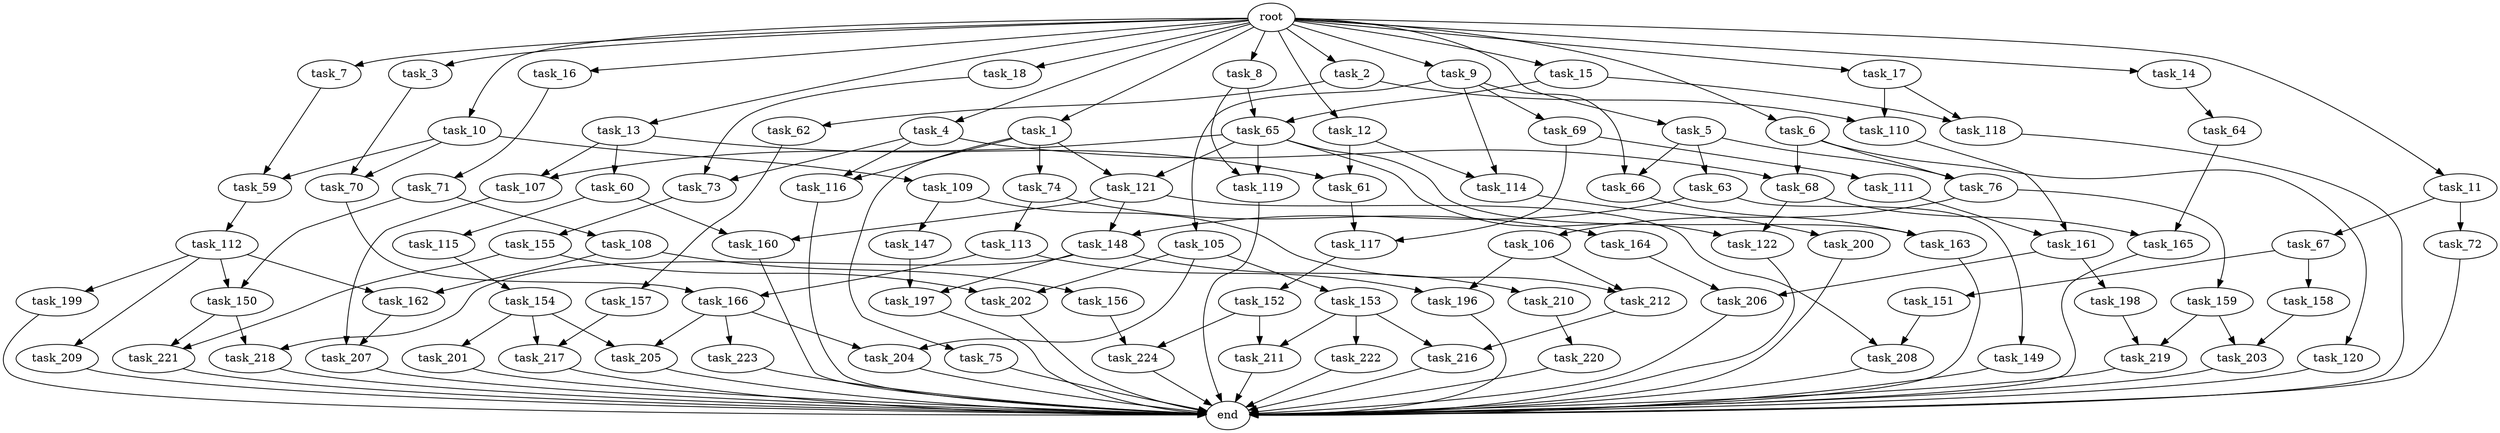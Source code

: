 digraph G {
  task_116 [size="858993459200.000000"];
  task_105 [size="549755813888.000000"];
  task_163 [size="214748364800.000000"];
  task_15 [size="1024.000000"];
  task_212 [size="386547056640.000000"];
  task_207 [size="1005022347264.000000"];
  task_153 [size="214748364800.000000"];
  end [size="0.000000"];
  task_7 [size="1024.000000"];
  task_119 [size="627065225216.000000"];
  task_220 [size="77309411328.000000"];
  task_166 [size="1245540515840.000000"];
  task_75 [size="309237645312.000000"];
  task_154 [size="137438953472.000000"];
  task_106 [size="214748364800.000000"];
  task_204 [size="635655159808.000000"];
  task_117 [size="730144440320.000000"];
  task_155 [size="137438953472.000000"];
  task_9 [size="1024.000000"];
  task_196 [size="858993459200.000000"];
  task_211 [size="773094113280.000000"];
  task_216 [size="936302870528.000000"];
  task_112 [size="77309411328.000000"];
  task_147 [size="77309411328.000000"];
  task_59 [size="833223655424.000000"];
  task_121 [size="386547056640.000000"];
  task_164 [size="77309411328.000000"];
  task_217 [size="1168231104512.000000"];
  task_202 [size="910533066752.000000"];
  task_73 [size="970662608896.000000"];
  task_64 [size="858993459200.000000"];
  task_198 [size="77309411328.000000"];
  task_65 [size="687194767360.000000"];
  task_150 [size="858993459200.000000"];
  task_18 [size="1024.000000"];
  task_159 [size="214748364800.000000"];
  task_63 [size="309237645312.000000"];
  task_68 [size="764504178688.000000"];
  task_115 [size="214748364800.000000"];
  task_206 [size="498216206336.000000"];
  task_160 [size="764504178688.000000"];
  task_61 [size="1099511627776.000000"];
  task_197 [size="773094113280.000000"];
  task_11 [size="1024.000000"];
  task_1 [size="1024.000000"];
  task_5 [size="1024.000000"];
  task_157 [size="549755813888.000000"];
  task_109 [size="137438953472.000000"];
  task_210 [size="77309411328.000000"];
  task_201 [size="858993459200.000000"];
  task_69 [size="549755813888.000000"];
  task_162 [size="618475290624.000000"];
  task_156 [size="309237645312.000000"];
  task_111 [size="34359738368.000000"];
  task_62 [size="34359738368.000000"];
  task_66 [size="858993459200.000000"];
  task_148 [size="970662608896.000000"];
  task_161 [size="773094113280.000000"];
  task_118 [size="687194767360.000000"];
  task_4 [size="1024.000000"];
  task_60 [size="549755813888.000000"];
  task_10 [size="1024.000000"];
  task_158 [size="695784701952.000000"];
  task_70 [size="558345748480.000000"];
  task_71 [size="695784701952.000000"];
  task_67 [size="214748364800.000000"];
  task_14 [size="1024.000000"];
  task_12 [size="1024.000000"];
  task_13 [size="1024.000000"];
  task_223 [size="420906795008.000000"];
  task_108 [size="549755813888.000000"];
  task_3 [size="1024.000000"];
  task_114 [size="1099511627776.000000"];
  task_151 [size="695784701952.000000"];
  task_113 [size="77309411328.000000"];
  task_6 [size="1024.000000"];
  task_203 [size="1408749273088.000000"];
  task_2 [size="1024.000000"];
  task_209 [size="309237645312.000000"];
  task_221 [size="1116691496960.000000"];
  task_219 [size="1099511627776.000000"];
  task_107 [size="627065225216.000000"];
  task_72 [size="214748364800.000000"];
  task_74 [size="309237645312.000000"];
  task_149 [size="420906795008.000000"];
  task_17 [size="1024.000000"];
  task_76 [size="523986010112.000000"];
  task_165 [size="584115552256.000000"];
  task_120 [size="214748364800.000000"];
  task_200 [size="137438953472.000000"];
  root [size="0.000000"];
  task_205 [size="1279900254208.000000"];
  task_208 [size="627065225216.000000"];
  task_8 [size="1024.000000"];
  task_16 [size="1024.000000"];
  task_199 [size="309237645312.000000"];
  task_152 [size="34359738368.000000"];
  task_218 [size="498216206336.000000"];
  task_222 [size="77309411328.000000"];
  task_110 [size="584115552256.000000"];
  task_122 [size="627065225216.000000"];
  task_224 [size="773094113280.000000"];

  task_116 -> end [size="1.000000"];
  task_105 -> task_153 [size="209715200.000000"];
  task_105 -> task_202 [size="209715200.000000"];
  task_105 -> task_204 [size="209715200.000000"];
  task_163 -> end [size="1.000000"];
  task_15 -> task_65 [size="134217728.000000"];
  task_15 -> task_118 [size="134217728.000000"];
  task_212 -> task_216 [size="838860800.000000"];
  task_207 -> end [size="1.000000"];
  task_153 -> task_222 [size="75497472.000000"];
  task_153 -> task_216 [size="75497472.000000"];
  task_153 -> task_211 [size="75497472.000000"];
  task_7 -> task_59 [size="679477248.000000"];
  task_119 -> end [size="1.000000"];
  task_220 -> end [size="1.000000"];
  task_166 -> task_204 [size="411041792.000000"];
  task_166 -> task_205 [size="411041792.000000"];
  task_166 -> task_223 [size="411041792.000000"];
  task_75 -> end [size="1.000000"];
  task_154 -> task_201 [size="838860800.000000"];
  task_154 -> task_217 [size="838860800.000000"];
  task_154 -> task_205 [size="838860800.000000"];
  task_106 -> task_212 [size="301989888.000000"];
  task_106 -> task_196 [size="301989888.000000"];
  task_204 -> end [size="1.000000"];
  task_117 -> task_152 [size="33554432.000000"];
  task_155 -> task_221 [size="679477248.000000"];
  task_155 -> task_202 [size="679477248.000000"];
  task_9 -> task_66 [size="536870912.000000"];
  task_9 -> task_114 [size="536870912.000000"];
  task_9 -> task_105 [size="536870912.000000"];
  task_9 -> task_69 [size="536870912.000000"];
  task_196 -> end [size="1.000000"];
  task_211 -> end [size="1.000000"];
  task_216 -> end [size="1.000000"];
  task_112 -> task_199 [size="301989888.000000"];
  task_112 -> task_150 [size="301989888.000000"];
  task_112 -> task_162 [size="301989888.000000"];
  task_112 -> task_209 [size="301989888.000000"];
  task_147 -> task_197 [size="679477248.000000"];
  task_59 -> task_112 [size="75497472.000000"];
  task_121 -> task_160 [size="536870912.000000"];
  task_121 -> task_208 [size="536870912.000000"];
  task_121 -> task_148 [size="536870912.000000"];
  task_164 -> task_206 [size="411041792.000000"];
  task_217 -> end [size="1.000000"];
  task_202 -> end [size="1.000000"];
  task_73 -> task_155 [size="134217728.000000"];
  task_64 -> task_165 [size="33554432.000000"];
  task_198 -> task_219 [size="536870912.000000"];
  task_65 -> task_119 [size="75497472.000000"];
  task_65 -> task_122 [size="75497472.000000"];
  task_65 -> task_107 [size="75497472.000000"];
  task_65 -> task_121 [size="75497472.000000"];
  task_65 -> task_163 [size="75497472.000000"];
  task_150 -> task_221 [size="411041792.000000"];
  task_150 -> task_218 [size="411041792.000000"];
  task_18 -> task_73 [size="411041792.000000"];
  task_159 -> task_203 [size="536870912.000000"];
  task_159 -> task_219 [size="536870912.000000"];
  task_63 -> task_149 [size="411041792.000000"];
  task_63 -> task_148 [size="411041792.000000"];
  task_68 -> task_122 [size="536870912.000000"];
  task_68 -> task_165 [size="536870912.000000"];
  task_115 -> task_154 [size="134217728.000000"];
  task_206 -> end [size="1.000000"];
  task_160 -> end [size="1.000000"];
  task_61 -> task_117 [size="679477248.000000"];
  task_197 -> end [size="1.000000"];
  task_11 -> task_67 [size="209715200.000000"];
  task_11 -> task_72 [size="209715200.000000"];
  task_1 -> task_75 [size="301989888.000000"];
  task_1 -> task_116 [size="301989888.000000"];
  task_1 -> task_121 [size="301989888.000000"];
  task_1 -> task_74 [size="301989888.000000"];
  task_5 -> task_63 [size="301989888.000000"];
  task_5 -> task_66 [size="301989888.000000"];
  task_5 -> task_76 [size="301989888.000000"];
  task_157 -> task_217 [size="301989888.000000"];
  task_109 -> task_212 [size="75497472.000000"];
  task_109 -> task_147 [size="75497472.000000"];
  task_210 -> task_220 [size="75497472.000000"];
  task_201 -> end [size="1.000000"];
  task_69 -> task_117 [size="33554432.000000"];
  task_69 -> task_111 [size="33554432.000000"];
  task_162 -> task_207 [size="301989888.000000"];
  task_156 -> task_224 [size="75497472.000000"];
  task_111 -> task_161 [size="75497472.000000"];
  task_62 -> task_157 [size="536870912.000000"];
  task_66 -> task_163 [size="134217728.000000"];
  task_148 -> task_210 [size="75497472.000000"];
  task_148 -> task_197 [size="75497472.000000"];
  task_148 -> task_218 [size="75497472.000000"];
  task_161 -> task_206 [size="75497472.000000"];
  task_161 -> task_198 [size="75497472.000000"];
  task_118 -> end [size="1.000000"];
  task_4 -> task_68 [size="536870912.000000"];
  task_4 -> task_73 [size="536870912.000000"];
  task_4 -> task_116 [size="536870912.000000"];
  task_60 -> task_160 [size="209715200.000000"];
  task_60 -> task_115 [size="209715200.000000"];
  task_10 -> task_109 [size="134217728.000000"];
  task_10 -> task_59 [size="134217728.000000"];
  task_10 -> task_70 [size="134217728.000000"];
  task_158 -> task_203 [size="838860800.000000"];
  task_70 -> task_166 [size="679477248.000000"];
  task_71 -> task_108 [size="536870912.000000"];
  task_71 -> task_150 [size="536870912.000000"];
  task_67 -> task_158 [size="679477248.000000"];
  task_67 -> task_151 [size="679477248.000000"];
  task_14 -> task_64 [size="838860800.000000"];
  task_12 -> task_114 [size="536870912.000000"];
  task_12 -> task_61 [size="536870912.000000"];
  task_13 -> task_60 [size="536870912.000000"];
  task_13 -> task_61 [size="536870912.000000"];
  task_13 -> task_107 [size="536870912.000000"];
  task_223 -> end [size="1.000000"];
  task_108 -> task_156 [size="301989888.000000"];
  task_108 -> task_162 [size="301989888.000000"];
  task_3 -> task_70 [size="411041792.000000"];
  task_114 -> task_200 [size="134217728.000000"];
  task_151 -> task_208 [size="75497472.000000"];
  task_113 -> task_166 [size="536870912.000000"];
  task_113 -> task_196 [size="536870912.000000"];
  task_6 -> task_120 [size="209715200.000000"];
  task_6 -> task_68 [size="209715200.000000"];
  task_6 -> task_76 [size="209715200.000000"];
  task_203 -> end [size="1.000000"];
  task_2 -> task_110 [size="33554432.000000"];
  task_2 -> task_62 [size="33554432.000000"];
  task_209 -> end [size="1.000000"];
  task_221 -> end [size="1.000000"];
  task_219 -> end [size="1.000000"];
  task_107 -> task_207 [size="679477248.000000"];
  task_72 -> end [size="1.000000"];
  task_74 -> task_164 [size="75497472.000000"];
  task_74 -> task_113 [size="75497472.000000"];
  task_149 -> end [size="1.000000"];
  task_17 -> task_118 [size="536870912.000000"];
  task_17 -> task_110 [size="536870912.000000"];
  task_76 -> task_106 [size="209715200.000000"];
  task_76 -> task_159 [size="209715200.000000"];
  task_165 -> end [size="1.000000"];
  task_120 -> end [size="1.000000"];
  task_200 -> end [size="1.000000"];
  root -> task_13 [size="1.000000"];
  root -> task_17 [size="1.000000"];
  root -> task_3 [size="1.000000"];
  root -> task_4 [size="1.000000"];
  root -> task_11 [size="1.000000"];
  root -> task_15 [size="1.000000"];
  root -> task_10 [size="1.000000"];
  root -> task_6 [size="1.000000"];
  root -> task_9 [size="1.000000"];
  root -> task_16 [size="1.000000"];
  root -> task_8 [size="1.000000"];
  root -> task_18 [size="1.000000"];
  root -> task_1 [size="1.000000"];
  root -> task_5 [size="1.000000"];
  root -> task_7 [size="1.000000"];
  root -> task_2 [size="1.000000"];
  root -> task_14 [size="1.000000"];
  root -> task_12 [size="1.000000"];
  task_205 -> end [size="1.000000"];
  task_208 -> end [size="1.000000"];
  task_8 -> task_65 [size="536870912.000000"];
  task_8 -> task_119 [size="536870912.000000"];
  task_16 -> task_71 [size="679477248.000000"];
  task_199 -> end [size="1.000000"];
  task_152 -> task_224 [size="679477248.000000"];
  task_152 -> task_211 [size="679477248.000000"];
  task_218 -> end [size="1.000000"];
  task_222 -> end [size="1.000000"];
  task_110 -> task_161 [size="679477248.000000"];
  task_122 -> end [size="1.000000"];
  task_224 -> end [size="1.000000"];
}
